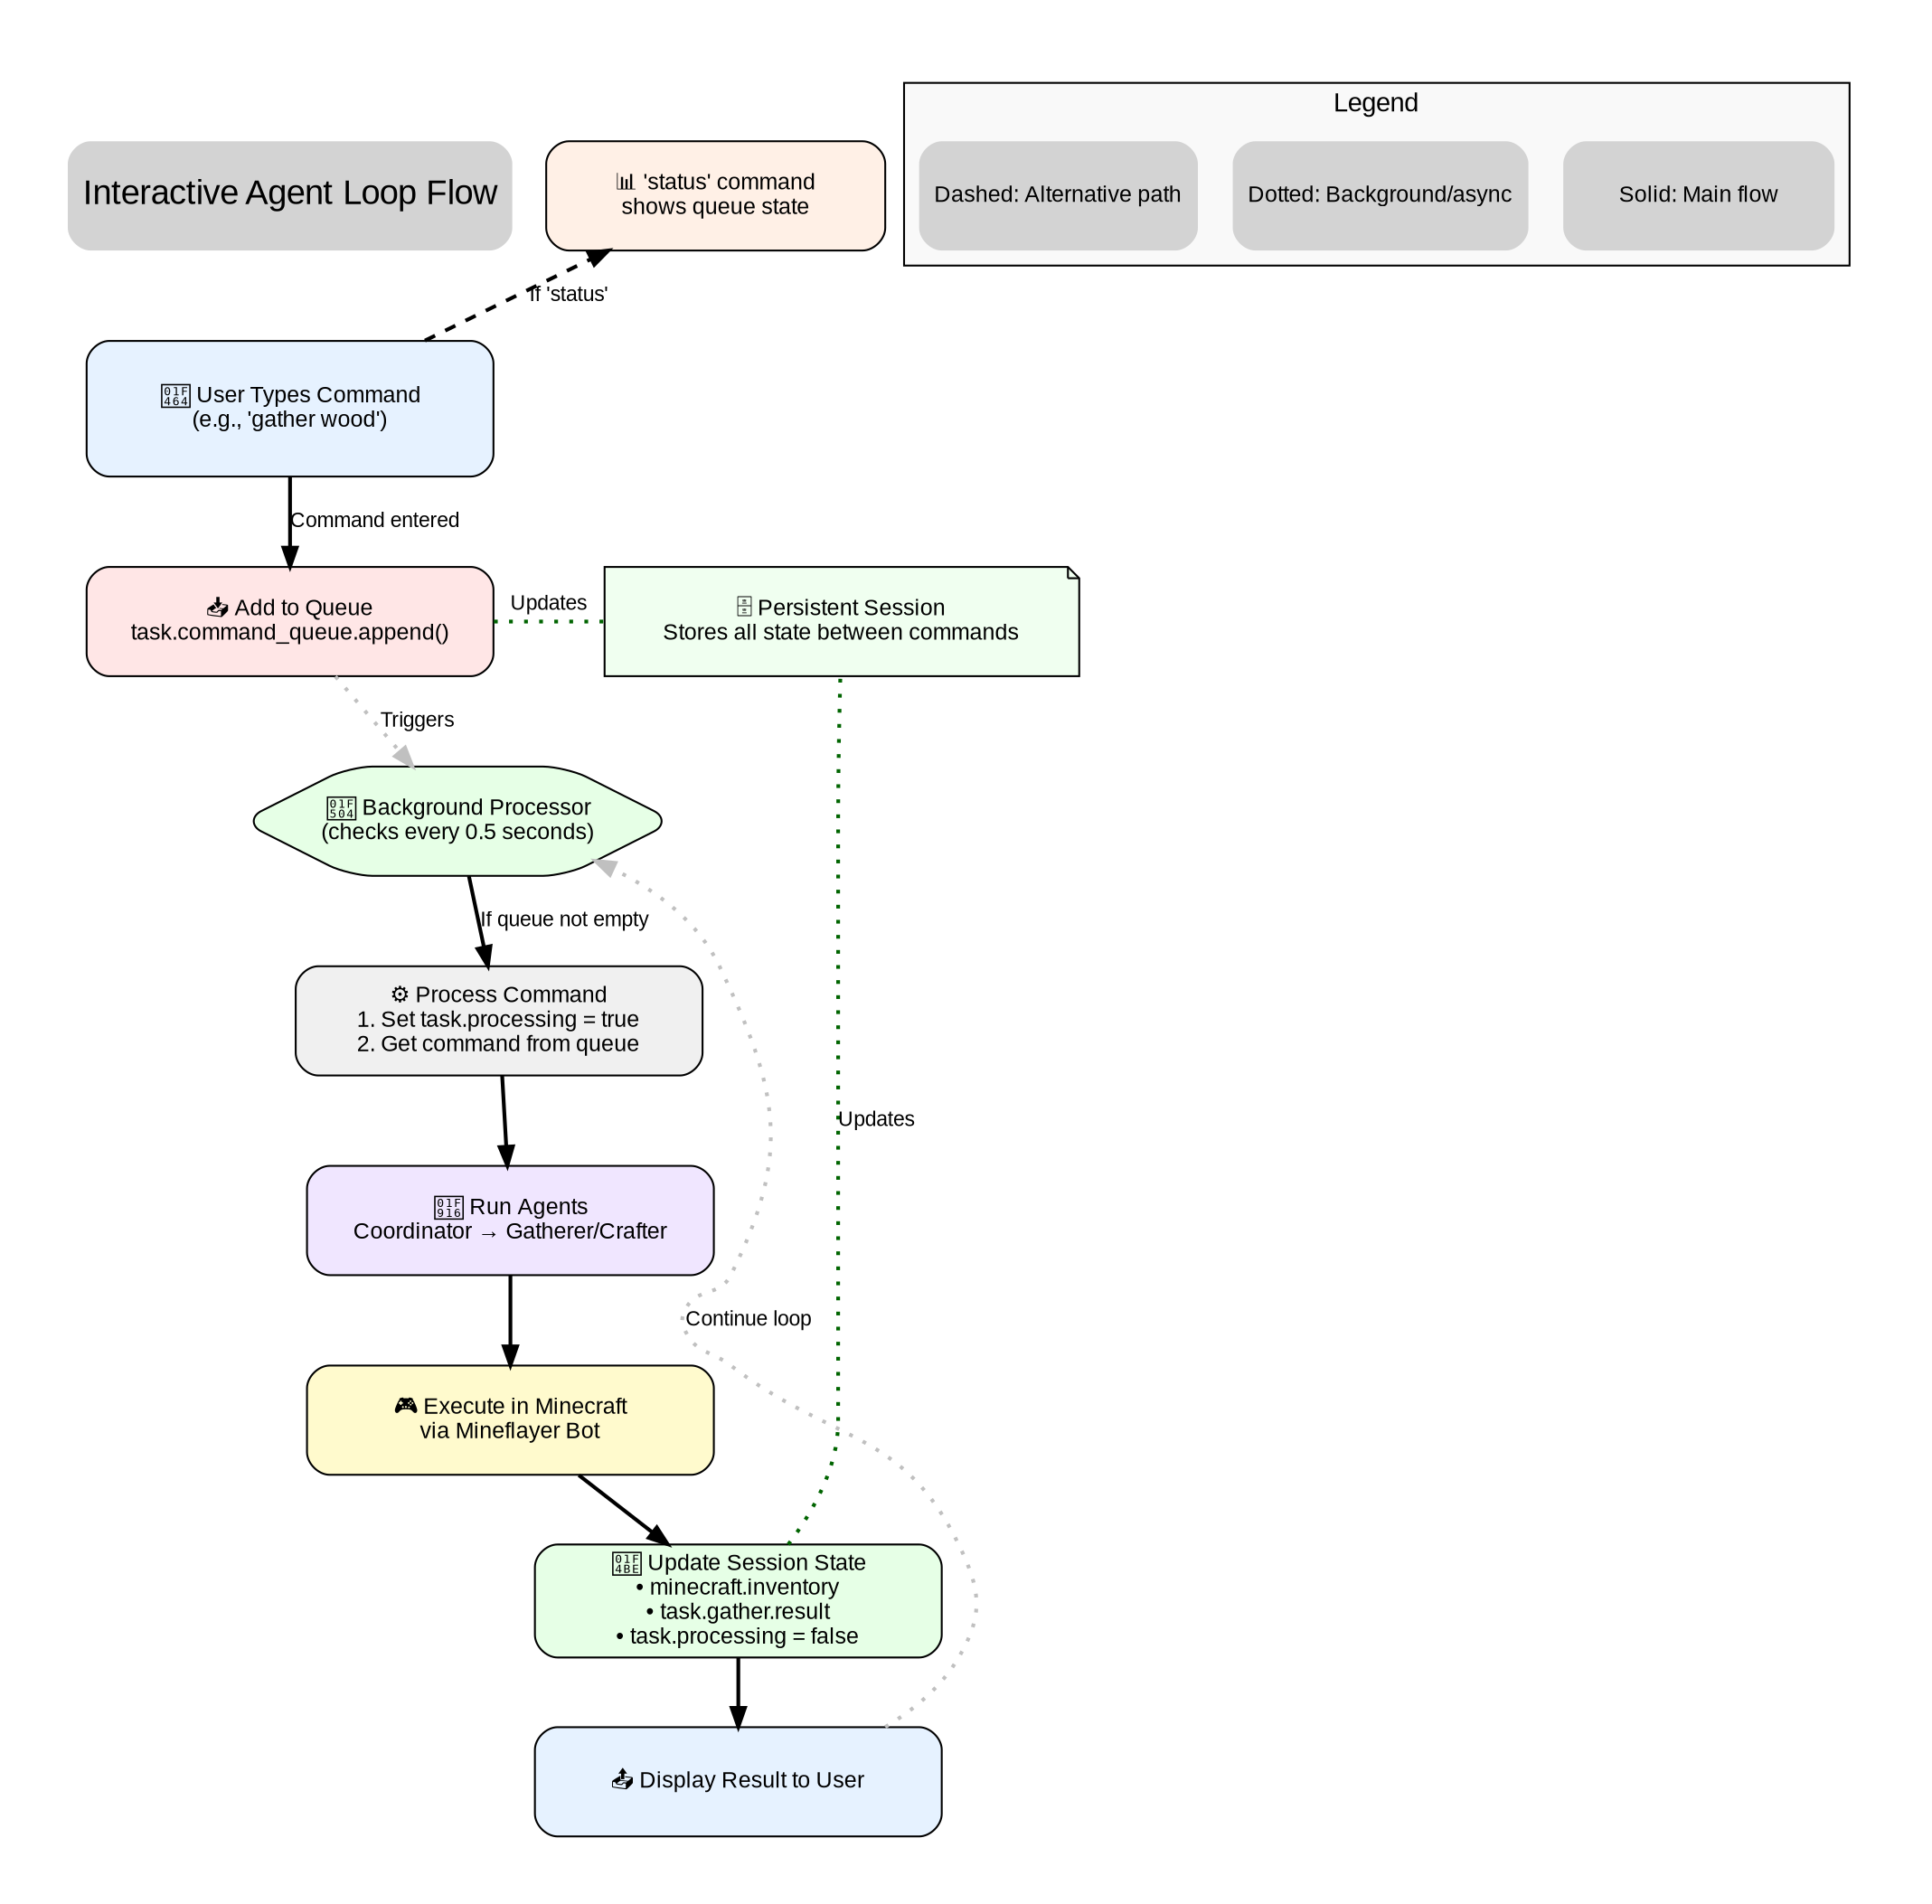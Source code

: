 digraph SimpleInteractiveFlow {
    rankdir=TB;
    graph [fontname="Arial", fontsize=14, bgcolor="white", pad=0.5];
    node [shape=box, style="rounded,filled", fontname="Arial", fontsize=12, width=3, height=0.8];
    edge [fontname="Arial", fontsize=11, penwidth=2];

    // Title
    title [label="Interactive Agent Loop Flow", shape=none, fontsize=18, fontweight=bold];
    
    // User input section
    user_input [label="👤 User Types Command\n(e.g., 'gather wood')", fillcolor="#e6f2ff", height=1];
    
    // Queue section
    queue_add [label="📥 Add to Queue\ntask.command_queue.append()", fillcolor="#ffe6e6"];
    
    // Background processor
    processor [label="🔄 Background Processor\n(checks every 0.5 seconds)", fillcolor="#e6ffe6", shape=hexagon];
    
    // Processing steps
    process_cmd [label="⚙️ Process Command\n1. Set task.processing = true\n2. Get command from queue", fillcolor="#f0f0f0"];
    
    // Agent execution
    agents [label="🤖 Run Agents\nCoordinator → Gatherer/Crafter", fillcolor="#f0e6ff"];
    
    // Minecraft actions
    minecraft [label="🎮 Execute in Minecraft\nvia Mineflayer Bot", fillcolor="#fffacd"];
    
    // State update
    update [label="💾 Update Session State\n• minecraft.inventory\n• task.gather.result\n• task.processing = false", fillcolor="#e6ffe6"];
    
    // Display result
    display [label="📤 Display Result to User", fillcolor="#e6f2ff"];
    
    // Flow connections
    title -> user_input [style=invis];
    user_input -> queue_add [label="Command entered"];
    queue_add -> processor [label="Triggers", style=dotted, color="gray"];
    processor -> process_cmd [label="If queue not empty"];
    process_cmd -> agents;
    agents -> minecraft;
    minecraft -> update;
    update -> display;
    display -> processor [label="Continue loop", style=dotted, color="gray", constraint=false];
    
    // Side elements
    status_check [label="📊 'status' command\nshows queue state", fillcolor="#fff0e6", width=2.5];
    user_input -> status_check [label="If 'status'", style=dashed, constraint=false];
    
    session [label="🗄️ Persistent Session\nStores all state between commands", 
             shape=note, 
             fillcolor="#f0fff0",
             width=3.5];
    
    // Position elements
    {rank=same; queue_add; session;}
    queue_add -> session [dir=none, style=dotted, color="darkgreen", label="Updates"];
    update -> session [dir=none, style=dotted, color="darkgreen", label="Updates"];
    
    // Legend
    subgraph cluster_legend {
        label="Legend";
        style=filled;
        fillcolor="#f9f9f9";
        
        leg1 [label="Solid: Main flow", shape=none, width=2];
        leg2 [label="Dotted: Background/async", shape=none, width=2];
        leg3 [label="Dashed: Alternative path", shape=none, width=2];
    }
}